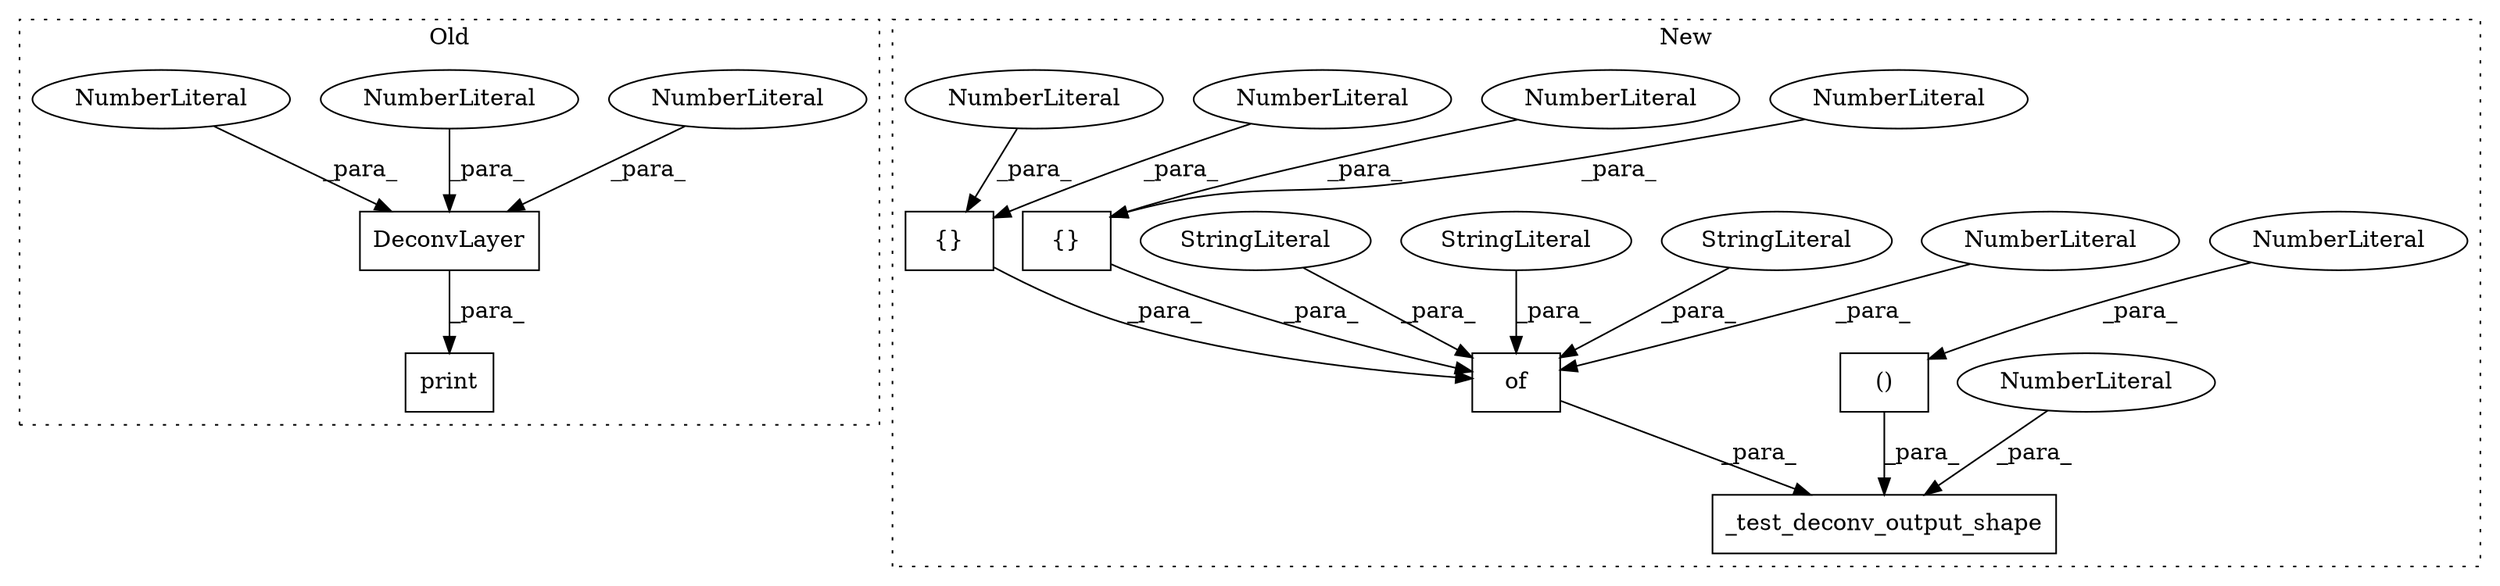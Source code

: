 digraph G {
subgraph cluster0 {
1 [label="print" a="32" s="8816,8830" l="6,1" shape="box"];
6 [label="DeconvLayer" a="32" s="8687,8776" l="12,1" shape="box"];
7 [label="NumberLiteral" a="34" s="8702" l="1" shape="ellipse"];
8 [label="NumberLiteral" a="34" s="8699" l="2" shape="ellipse"];
9 [label="NumberLiteral" a="34" s="8704" l="1" shape="ellipse"];
label = "Old";
style="dotted";
}
subgraph cluster1 {
2 [label="_test_deconv_output_shape" a="32" s="8389,8480" l="26,2" shape="box"];
3 [label="()" a="106" s="8434" l="46" shape="box"];
4 [label="NumberLiteral" a="34" s="8415" l="1" shape="ellipse"];
5 [label="NumberLiteral" a="34" s="8448" l="2" shape="ellipse"];
10 [label="of" a="32" s="8188,8377" l="3,1" shape="box"];
11 [label="NumberLiteral" a="34" s="8207" l="2" shape="ellipse"];
12 [label="StringLiteral" a="45" s="8239" l="8" shape="ellipse"];
13 [label="StringLiteral" a="45" s="8263" l="11" shape="ellipse"];
14 [label="StringLiteral" a="45" s="8329" l="15" shape="ellipse"];
15 [label="{}" a="4" s="8257,8261" l="1,1" shape="box"];
16 [label="NumberLiteral" a="34" s="8260" l="1" shape="ellipse"];
17 [label="NumberLiteral" a="34" s="8258" l="1" shape="ellipse"];
18 [label="{}" a="4" s="8233,8237" l="1,1" shape="box"];
19 [label="NumberLiteral" a="34" s="8234" l="1" shape="ellipse"];
20 [label="NumberLiteral" a="34" s="8236" l="1" shape="ellipse"];
label = "New";
style="dotted";
}
3 -> 2 [label="_para_"];
4 -> 2 [label="_para_"];
5 -> 3 [label="_para_"];
6 -> 1 [label="_para_"];
7 -> 6 [label="_para_"];
8 -> 6 [label="_para_"];
9 -> 6 [label="_para_"];
10 -> 2 [label="_para_"];
11 -> 10 [label="_para_"];
12 -> 10 [label="_para_"];
13 -> 10 [label="_para_"];
14 -> 10 [label="_para_"];
15 -> 10 [label="_para_"];
16 -> 15 [label="_para_"];
17 -> 15 [label="_para_"];
18 -> 10 [label="_para_"];
19 -> 18 [label="_para_"];
20 -> 18 [label="_para_"];
}